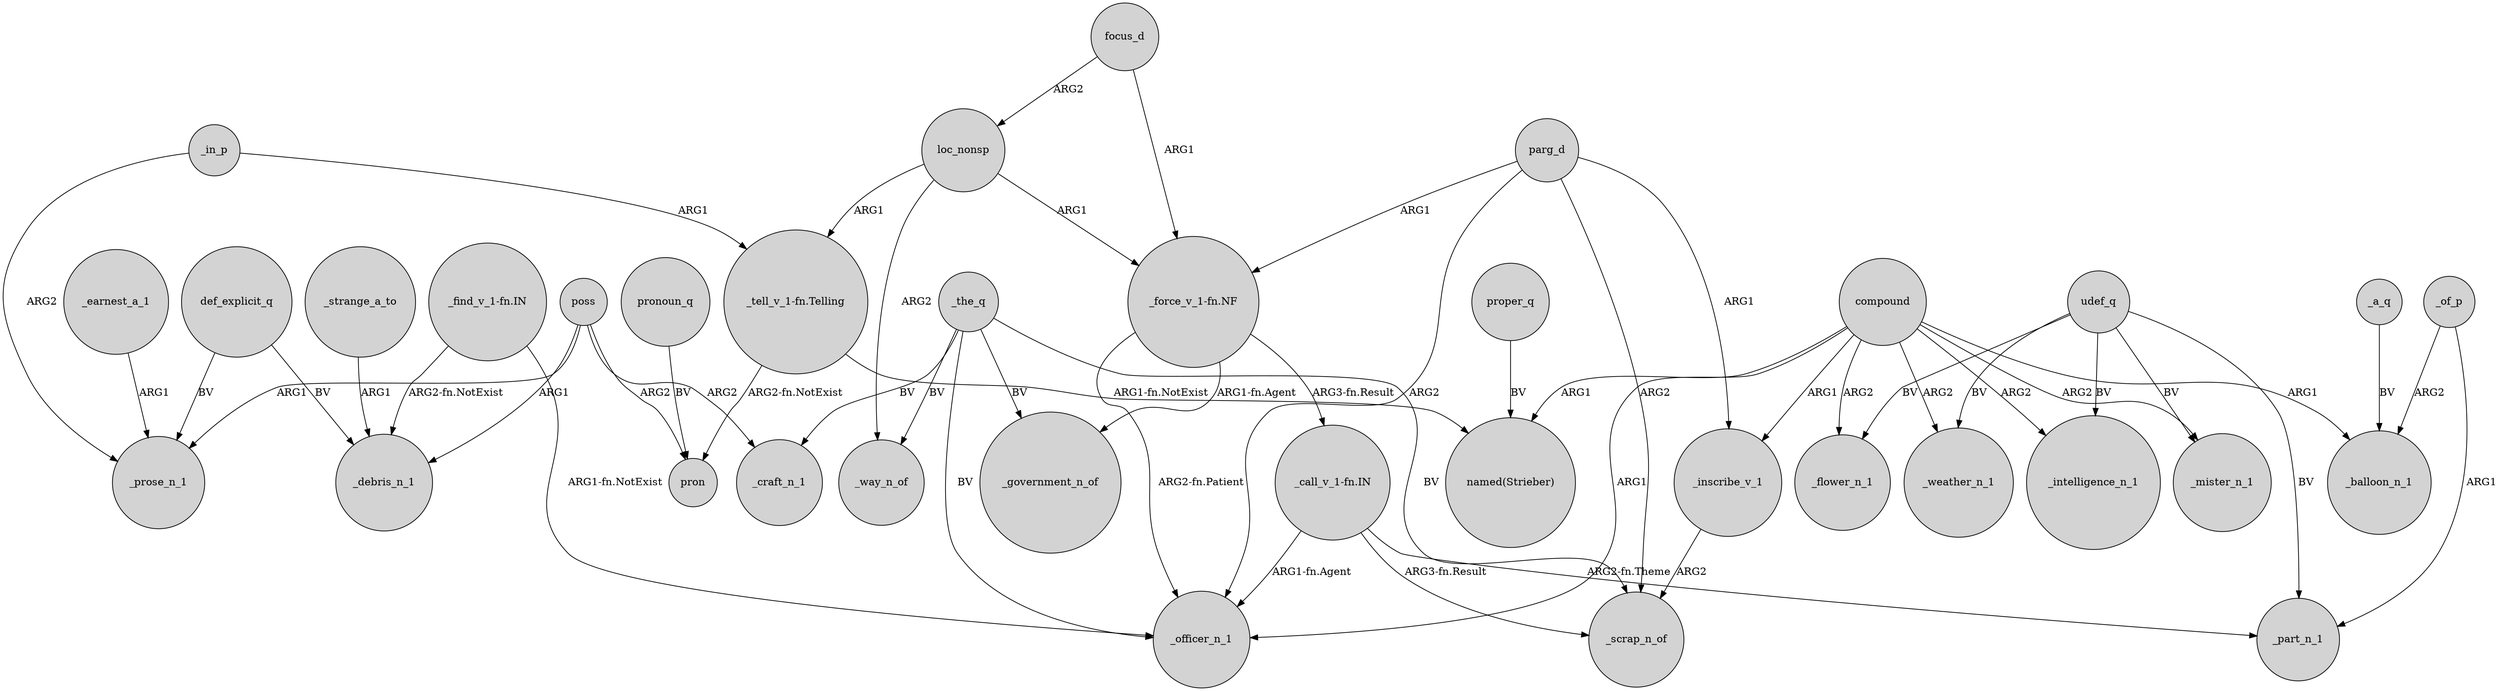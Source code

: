 digraph {
	node [shape=circle style=filled]
	loc_nonsp -> "_force_v_1-fn.NF" [label=ARG1]
	"_tell_v_1-fn.Telling" -> "named(Strieber)" [label="ARG1-fn.NotExist"]
	focus_d -> loc_nonsp [label=ARG2]
	compound -> _intelligence_n_1 [label=ARG2]
	compound -> _inscribe_v_1 [label=ARG1]
	poss -> pron [label=ARG2]
	parg_d -> _scrap_n_of [label=ARG2]
	_inscribe_v_1 -> _scrap_n_of [label=ARG2]
	compound -> _balloon_n_1 [label=ARG1]
	compound -> "named(Strieber)" [label=ARG1]
	_the_q -> _scrap_n_of [label=BV]
	compound -> _mister_n_1 [label=ARG2]
	_the_q -> _officer_n_1 [label=BV]
	_the_q -> _way_n_of [label=BV]
	udef_q -> _mister_n_1 [label=BV]
	def_explicit_q -> _prose_n_1 [label=BV]
	_the_q -> _craft_n_1 [label=BV]
	poss -> _debris_n_1 [label=ARG1]
	focus_d -> "_force_v_1-fn.NF" [label=ARG1]
	compound -> _flower_n_1 [label=ARG2]
	"_force_v_1-fn.NF" -> "_call_v_1-fn.IN" [label="ARG3-fn.Result"]
	_of_p -> _part_n_1 [label=ARG1]
	udef_q -> _weather_n_1 [label=BV]
	compound -> _officer_n_1 [label=ARG1]
	pronoun_q -> pron [label=BV]
	loc_nonsp -> _way_n_of [label=ARG2]
	poss -> _craft_n_1 [label=ARG2]
	"_find_v_1-fn.IN" -> _debris_n_1 [label="ARG2-fn.NotExist"]
	_earnest_a_1 -> _prose_n_1 [label=ARG1]
	_in_p -> "_tell_v_1-fn.Telling" [label=ARG1]
	"_force_v_1-fn.NF" -> _officer_n_1 [label="ARG2-fn.Patient"]
	_in_p -> _prose_n_1 [label=ARG2]
	udef_q -> _intelligence_n_1 [label=BV]
	compound -> _weather_n_1 [label=ARG2]
	"_call_v_1-fn.IN" -> _officer_n_1 [label="ARG1-fn.Agent"]
	"_find_v_1-fn.IN" -> _officer_n_1 [label="ARG1-fn.NotExist"]
	"_tell_v_1-fn.Telling" -> pron [label="ARG2-fn.NotExist"]
	parg_d -> "_force_v_1-fn.NF" [label=ARG1]
	udef_q -> _part_n_1 [label=BV]
	_the_q -> _government_n_of [label=BV]
	_of_p -> _balloon_n_1 [label=ARG2]
	"_force_v_1-fn.NF" -> _government_n_of [label="ARG1-fn.Agent"]
	poss -> _prose_n_1 [label=ARG1]
	"_call_v_1-fn.IN" -> _scrap_n_of [label="ARG3-fn.Result"]
	proper_q -> "named(Strieber)" [label=BV]
	parg_d -> _officer_n_1 [label=ARG2]
	_strange_a_to -> _debris_n_1 [label=ARG1]
	"_call_v_1-fn.IN" -> _part_n_1 [label="ARG2-fn.Theme"]
	loc_nonsp -> "_tell_v_1-fn.Telling" [label=ARG1]
	udef_q -> _flower_n_1 [label=BV]
	def_explicit_q -> _debris_n_1 [label=BV]
	parg_d -> _inscribe_v_1 [label=ARG1]
	_a_q -> _balloon_n_1 [label=BV]
}
